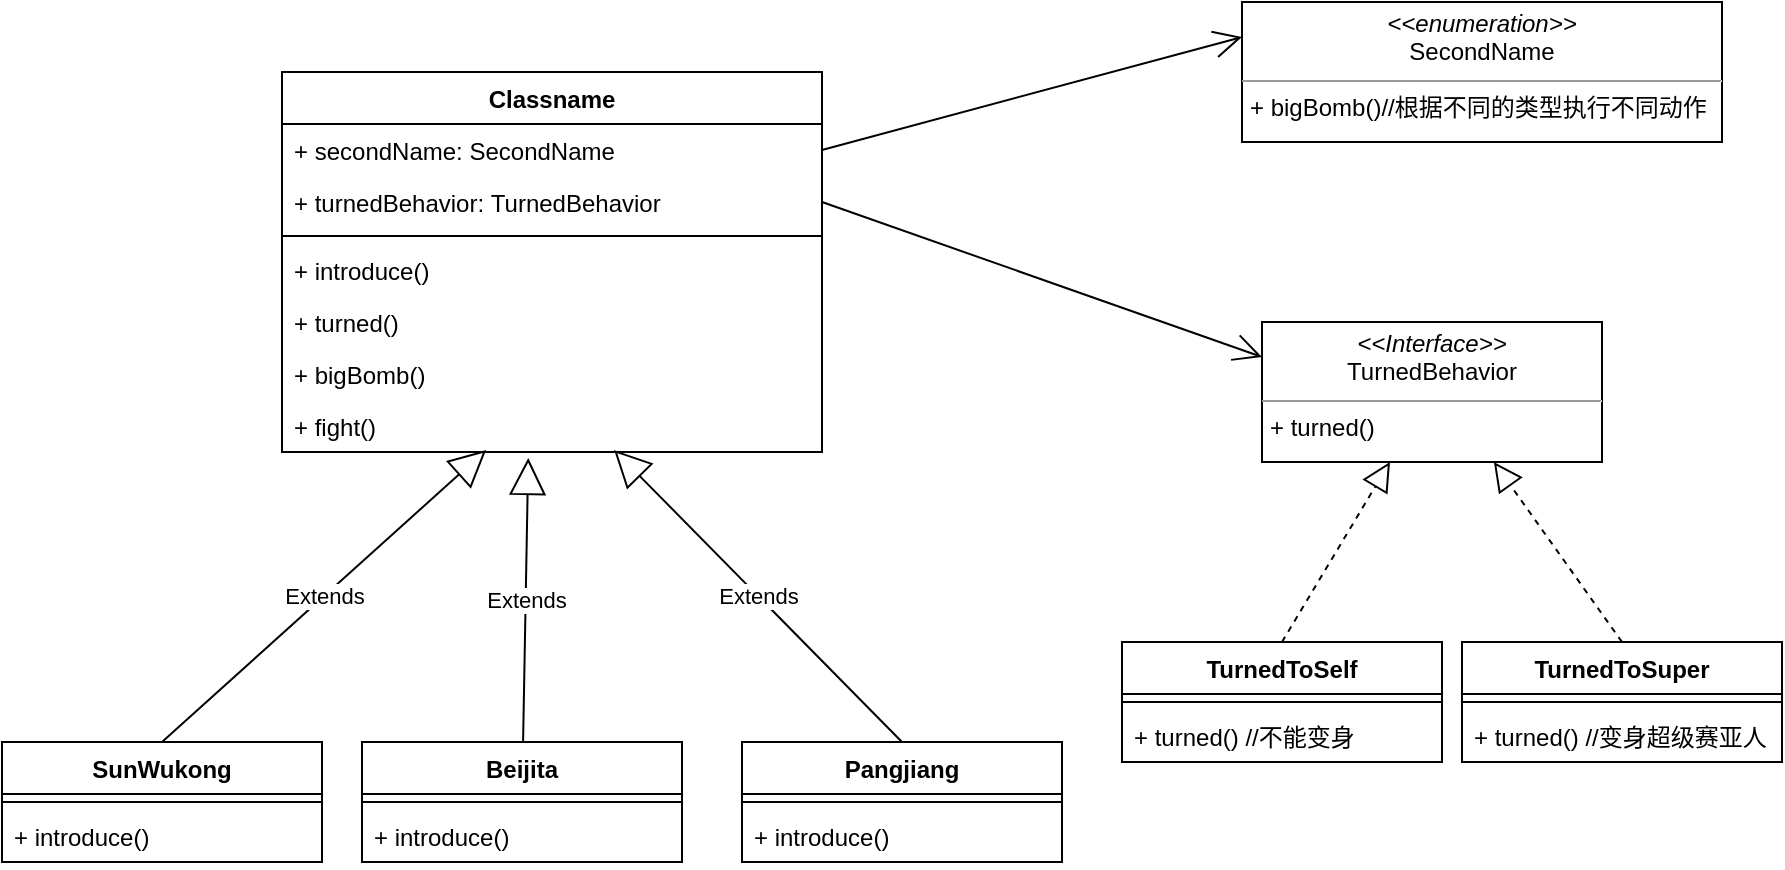 <mxfile version="14.1.8" type="device"><diagram id="C5RBs43oDa-KdzZeNtuy" name="Page-1"><mxGraphModel dx="1106" dy="900" grid="1" gridSize="10" guides="1" tooltips="1" connect="1" arrows="1" fold="1" page="1" pageScale="1" pageWidth="827" pageHeight="1169" math="0" shadow="0"><root><mxCell id="WIyWlLk6GJQsqaUBKTNV-0"/><mxCell id="WIyWlLk6GJQsqaUBKTNV-1" parent="WIyWlLk6GJQsqaUBKTNV-0"/><mxCell id="1z4wR6SGmzXTsgBf_-Y_-12" value="Classname" style="swimlane;fontStyle=1;align=center;verticalAlign=top;childLayout=stackLayout;horizontal=1;startSize=26;horizontalStack=0;resizeParent=1;resizeParentMax=0;resizeLast=0;collapsible=1;marginBottom=0;" vertex="1" parent="WIyWlLk6GJQsqaUBKTNV-1"><mxGeometry x="240" y="395" width="270" height="190" as="geometry"><mxRectangle x="220" y="300" width="100" height="26" as="alternateBounds"/></mxGeometry></mxCell><mxCell id="1z4wR6SGmzXTsgBf_-Y_-17" value="+ secondName: SecondName" style="text;strokeColor=none;fillColor=none;align=left;verticalAlign=top;spacingLeft=4;spacingRight=4;overflow=hidden;rotatable=0;points=[[0,0.5],[1,0.5]];portConstraint=eastwest;" vertex="1" parent="1z4wR6SGmzXTsgBf_-Y_-12"><mxGeometry y="26" width="270" height="26" as="geometry"/></mxCell><mxCell id="1z4wR6SGmzXTsgBf_-Y_-13" value="+ turnedBehavior: TurnedBehavior" style="text;strokeColor=none;fillColor=none;align=left;verticalAlign=top;spacingLeft=4;spacingRight=4;overflow=hidden;rotatable=0;points=[[0,0.5],[1,0.5]];portConstraint=eastwest;" vertex="1" parent="1z4wR6SGmzXTsgBf_-Y_-12"><mxGeometry y="52" width="270" height="26" as="geometry"/></mxCell><mxCell id="1z4wR6SGmzXTsgBf_-Y_-14" value="" style="line;strokeWidth=1;fillColor=none;align=left;verticalAlign=middle;spacingTop=-1;spacingLeft=3;spacingRight=3;rotatable=0;labelPosition=right;points=[];portConstraint=eastwest;" vertex="1" parent="1z4wR6SGmzXTsgBf_-Y_-12"><mxGeometry y="78" width="270" height="8" as="geometry"/></mxCell><mxCell id="1z4wR6SGmzXTsgBf_-Y_-19" value="+ introduce()" style="text;strokeColor=none;fillColor=none;align=left;verticalAlign=top;spacingLeft=4;spacingRight=4;overflow=hidden;rotatable=0;points=[[0,0.5],[1,0.5]];portConstraint=eastwest;" vertex="1" parent="1z4wR6SGmzXTsgBf_-Y_-12"><mxGeometry y="86" width="270" height="26" as="geometry"/></mxCell><mxCell id="1z4wR6SGmzXTsgBf_-Y_-15" value="+ turned()" style="text;strokeColor=none;fillColor=none;align=left;verticalAlign=top;spacingLeft=4;spacingRight=4;overflow=hidden;rotatable=0;points=[[0,0.5],[1,0.5]];portConstraint=eastwest;" vertex="1" parent="1z4wR6SGmzXTsgBf_-Y_-12"><mxGeometry y="112" width="270" height="26" as="geometry"/></mxCell><mxCell id="1z4wR6SGmzXTsgBf_-Y_-20" value="+ bigBomb()" style="text;strokeColor=none;fillColor=none;align=left;verticalAlign=top;spacingLeft=4;spacingRight=4;overflow=hidden;rotatable=0;points=[[0,0.5],[1,0.5]];portConstraint=eastwest;" vertex="1" parent="1z4wR6SGmzXTsgBf_-Y_-12"><mxGeometry y="138" width="270" height="26" as="geometry"/></mxCell><mxCell id="1z4wR6SGmzXTsgBf_-Y_-21" value="+ fight()" style="text;strokeColor=none;fillColor=none;align=left;verticalAlign=top;spacingLeft=4;spacingRight=4;overflow=hidden;rotatable=0;points=[[0,0.5],[1,0.5]];portConstraint=eastwest;" vertex="1" parent="1z4wR6SGmzXTsgBf_-Y_-12"><mxGeometry y="164" width="270" height="26" as="geometry"/></mxCell><mxCell id="1z4wR6SGmzXTsgBf_-Y_-24" value="" style="endArrow=open;endFill=1;endSize=12;html=1;entryX=0;entryY=0.25;entryDx=0;entryDy=0;exitX=1;exitY=0.5;exitDx=0;exitDy=0;" edge="1" parent="WIyWlLk6GJQsqaUBKTNV-1" source="1z4wR6SGmzXTsgBf_-Y_-13" target="1z4wR6SGmzXTsgBf_-Y_-47"><mxGeometry width="160" relative="1" as="geometry"><mxPoint x="460" y="435" as="sourcePoint"/><mxPoint x="650" y="340" as="targetPoint"/></mxGeometry></mxCell><mxCell id="1z4wR6SGmzXTsgBf_-Y_-47" value="&lt;p style=&quot;margin: 0px ; margin-top: 4px ; text-align: center&quot;&gt;&lt;i&gt;&amp;lt;&amp;lt;Interface&amp;gt;&amp;gt;&lt;/i&gt;&lt;br&gt;&lt;span style=&quot;text-align: left&quot;&gt;TurnedBehavior&lt;/span&gt;&lt;br&gt;&lt;/p&gt;&lt;hr size=&quot;1&quot;&gt;&lt;p style=&quot;margin: 0px ; margin-left: 4px&quot;&gt;+ turned()&lt;br&gt;&lt;br&gt;&lt;/p&gt;" style="verticalAlign=top;align=left;overflow=fill;fontSize=12;fontFamily=Helvetica;html=1;" vertex="1" parent="WIyWlLk6GJQsqaUBKTNV-1"><mxGeometry x="730" y="520" width="170" height="70" as="geometry"/></mxCell><mxCell id="1z4wR6SGmzXTsgBf_-Y_-50" value="TurnedToSelf" style="swimlane;fontStyle=1;align=center;verticalAlign=top;childLayout=stackLayout;horizontal=1;startSize=26;horizontalStack=0;resizeParent=1;resizeParentMax=0;resizeLast=0;collapsible=1;marginBottom=0;" vertex="1" parent="WIyWlLk6GJQsqaUBKTNV-1"><mxGeometry x="660" y="680" width="160" height="60" as="geometry"/></mxCell><mxCell id="1z4wR6SGmzXTsgBf_-Y_-52" value="" style="line;strokeWidth=1;fillColor=none;align=left;verticalAlign=middle;spacingTop=-1;spacingLeft=3;spacingRight=3;rotatable=0;labelPosition=right;points=[];portConstraint=eastwest;" vertex="1" parent="1z4wR6SGmzXTsgBf_-Y_-50"><mxGeometry y="26" width="160" height="8" as="geometry"/></mxCell><mxCell id="1z4wR6SGmzXTsgBf_-Y_-53" value="+ turned() //不能变身" style="text;strokeColor=none;fillColor=none;align=left;verticalAlign=top;spacingLeft=4;spacingRight=4;overflow=hidden;rotatable=0;points=[[0,0.5],[1,0.5]];portConstraint=eastwest;" vertex="1" parent="1z4wR6SGmzXTsgBf_-Y_-50"><mxGeometry y="34" width="160" height="26" as="geometry"/></mxCell><mxCell id="1z4wR6SGmzXTsgBf_-Y_-54" value="" style="endArrow=block;dashed=1;endFill=0;endSize=12;html=1;exitX=0.5;exitY=0;exitDx=0;exitDy=0;" edge="1" parent="WIyWlLk6GJQsqaUBKTNV-1" source="1z4wR6SGmzXTsgBf_-Y_-50" target="1z4wR6SGmzXTsgBf_-Y_-47"><mxGeometry width="160" relative="1" as="geometry"><mxPoint x="550" y="780" as="sourcePoint"/><mxPoint x="710" y="780" as="targetPoint"/></mxGeometry></mxCell><mxCell id="1z4wR6SGmzXTsgBf_-Y_-55" value="TurnedToSuper" style="swimlane;fontStyle=1;align=center;verticalAlign=top;childLayout=stackLayout;horizontal=1;startSize=26;horizontalStack=0;resizeParent=1;resizeParentMax=0;resizeLast=0;collapsible=1;marginBottom=0;" vertex="1" parent="WIyWlLk6GJQsqaUBKTNV-1"><mxGeometry x="830" y="680" width="160" height="60" as="geometry"/></mxCell><mxCell id="1z4wR6SGmzXTsgBf_-Y_-56" value="" style="line;strokeWidth=1;fillColor=none;align=left;verticalAlign=middle;spacingTop=-1;spacingLeft=3;spacingRight=3;rotatable=0;labelPosition=right;points=[];portConstraint=eastwest;" vertex="1" parent="1z4wR6SGmzXTsgBf_-Y_-55"><mxGeometry y="26" width="160" height="8" as="geometry"/></mxCell><mxCell id="1z4wR6SGmzXTsgBf_-Y_-57" value="+ turned() //变身超级赛亚人" style="text;strokeColor=none;fillColor=none;align=left;verticalAlign=top;spacingLeft=4;spacingRight=4;overflow=hidden;rotatable=0;points=[[0,0.5],[1,0.5]];portConstraint=eastwest;" vertex="1" parent="1z4wR6SGmzXTsgBf_-Y_-55"><mxGeometry y="34" width="160" height="26" as="geometry"/></mxCell><mxCell id="1z4wR6SGmzXTsgBf_-Y_-58" value="" style="endArrow=block;dashed=1;endFill=0;endSize=12;html=1;exitX=0.5;exitY=0;exitDx=0;exitDy=0;entryX=0.682;entryY=1;entryDx=0;entryDy=0;entryPerimeter=0;" edge="1" parent="WIyWlLk6GJQsqaUBKTNV-1" source="1z4wR6SGmzXTsgBf_-Y_-55" target="1z4wR6SGmzXTsgBf_-Y_-47"><mxGeometry width="160" relative="1" as="geometry"><mxPoint x="750" y="690" as="sourcePoint"/><mxPoint x="804" y="600" as="targetPoint"/></mxGeometry></mxCell><mxCell id="1z4wR6SGmzXTsgBf_-Y_-59" value="&lt;p style=&quot;margin: 0px ; margin-top: 4px ; text-align: center&quot;&gt;&lt;i&gt;&amp;lt;&amp;lt;enumeration&amp;gt;&amp;gt;&lt;/i&gt;&lt;br&gt;&lt;span style=&quot;text-align: left&quot;&gt;SecondName&lt;/span&gt;&lt;br&gt;&lt;/p&gt;&lt;hr size=&quot;1&quot;&gt;&lt;p style=&quot;margin: 0px ; margin-left: 4px&quot;&gt;+ bigBomb()//根据不同的类型执行不同动作&lt;br&gt;&lt;br&gt;&lt;/p&gt;" style="verticalAlign=top;align=left;overflow=fill;fontSize=12;fontFamily=Helvetica;html=1;" vertex="1" parent="WIyWlLk6GJQsqaUBKTNV-1"><mxGeometry x="720" y="360" width="240" height="70" as="geometry"/></mxCell><mxCell id="1z4wR6SGmzXTsgBf_-Y_-60" value="" style="endArrow=open;endFill=1;endSize=12;html=1;entryX=0;entryY=0.25;entryDx=0;entryDy=0;exitX=1;exitY=0.5;exitDx=0;exitDy=0;" edge="1" parent="WIyWlLk6GJQsqaUBKTNV-1" source="1z4wR6SGmzXTsgBf_-Y_-17" target="1z4wR6SGmzXTsgBf_-Y_-59"><mxGeometry width="160" relative="1" as="geometry"><mxPoint x="470" y="445" as="sourcePoint"/><mxPoint x="740" y="565" as="targetPoint"/></mxGeometry></mxCell><mxCell id="1z4wR6SGmzXTsgBf_-Y_-62" value="SunWukong" style="swimlane;fontStyle=1;align=center;verticalAlign=top;childLayout=stackLayout;horizontal=1;startSize=26;horizontalStack=0;resizeParent=1;resizeParentMax=0;resizeLast=0;collapsible=1;marginBottom=0;" vertex="1" parent="WIyWlLk6GJQsqaUBKTNV-1"><mxGeometry x="100" y="730" width="160" height="60" as="geometry"/></mxCell><mxCell id="1z4wR6SGmzXTsgBf_-Y_-64" value="" style="line;strokeWidth=1;fillColor=none;align=left;verticalAlign=middle;spacingTop=-1;spacingLeft=3;spacingRight=3;rotatable=0;labelPosition=right;points=[];portConstraint=eastwest;" vertex="1" parent="1z4wR6SGmzXTsgBf_-Y_-62"><mxGeometry y="26" width="160" height="8" as="geometry"/></mxCell><mxCell id="1z4wR6SGmzXTsgBf_-Y_-65" value="+ introduce()" style="text;strokeColor=none;fillColor=none;align=left;verticalAlign=top;spacingLeft=4;spacingRight=4;overflow=hidden;rotatable=0;points=[[0,0.5],[1,0.5]];portConstraint=eastwest;" vertex="1" parent="1z4wR6SGmzXTsgBf_-Y_-62"><mxGeometry y="34" width="160" height="26" as="geometry"/></mxCell><mxCell id="1z4wR6SGmzXTsgBf_-Y_-66" value="Beijita" style="swimlane;fontStyle=1;align=center;verticalAlign=top;childLayout=stackLayout;horizontal=1;startSize=26;horizontalStack=0;resizeParent=1;resizeParentMax=0;resizeLast=0;collapsible=1;marginBottom=0;" vertex="1" parent="WIyWlLk6GJQsqaUBKTNV-1"><mxGeometry x="280" y="730" width="160" height="60" as="geometry"/></mxCell><mxCell id="1z4wR6SGmzXTsgBf_-Y_-67" value="" style="line;strokeWidth=1;fillColor=none;align=left;verticalAlign=middle;spacingTop=-1;spacingLeft=3;spacingRight=3;rotatable=0;labelPosition=right;points=[];portConstraint=eastwest;" vertex="1" parent="1z4wR6SGmzXTsgBf_-Y_-66"><mxGeometry y="26" width="160" height="8" as="geometry"/></mxCell><mxCell id="1z4wR6SGmzXTsgBf_-Y_-68" value="+ introduce()" style="text;strokeColor=none;fillColor=none;align=left;verticalAlign=top;spacingLeft=4;spacingRight=4;overflow=hidden;rotatable=0;points=[[0,0.5],[1,0.5]];portConstraint=eastwest;" vertex="1" parent="1z4wR6SGmzXTsgBf_-Y_-66"><mxGeometry y="34" width="160" height="26" as="geometry"/></mxCell><mxCell id="1z4wR6SGmzXTsgBf_-Y_-69" value="Pangjiang" style="swimlane;fontStyle=1;align=center;verticalAlign=top;childLayout=stackLayout;horizontal=1;startSize=26;horizontalStack=0;resizeParent=1;resizeParentMax=0;resizeLast=0;collapsible=1;marginBottom=0;" vertex="1" parent="WIyWlLk6GJQsqaUBKTNV-1"><mxGeometry x="470" y="730" width="160" height="60" as="geometry"/></mxCell><mxCell id="1z4wR6SGmzXTsgBf_-Y_-70" value="" style="line;strokeWidth=1;fillColor=none;align=left;verticalAlign=middle;spacingTop=-1;spacingLeft=3;spacingRight=3;rotatable=0;labelPosition=right;points=[];portConstraint=eastwest;" vertex="1" parent="1z4wR6SGmzXTsgBf_-Y_-69"><mxGeometry y="26" width="160" height="8" as="geometry"/></mxCell><mxCell id="1z4wR6SGmzXTsgBf_-Y_-71" value="+ introduce()" style="text;strokeColor=none;fillColor=none;align=left;verticalAlign=top;spacingLeft=4;spacingRight=4;overflow=hidden;rotatable=0;points=[[0,0.5],[1,0.5]];portConstraint=eastwest;" vertex="1" parent="1z4wR6SGmzXTsgBf_-Y_-69"><mxGeometry y="34" width="160" height="26" as="geometry"/></mxCell><mxCell id="1z4wR6SGmzXTsgBf_-Y_-72" value="Extends" style="endArrow=block;endSize=16;endFill=0;html=1;exitX=0.5;exitY=0;exitDx=0;exitDy=0;entryX=0.378;entryY=0.962;entryDx=0;entryDy=0;entryPerimeter=0;" edge="1" parent="WIyWlLk6GJQsqaUBKTNV-1" source="1z4wR6SGmzXTsgBf_-Y_-62" target="1z4wR6SGmzXTsgBf_-Y_-21"><mxGeometry width="160" relative="1" as="geometry"><mxPoint x="160" y="670" as="sourcePoint"/><mxPoint x="320" y="670" as="targetPoint"/></mxGeometry></mxCell><mxCell id="1z4wR6SGmzXTsgBf_-Y_-74" value="Extends" style="endArrow=block;endSize=16;endFill=0;html=1;entryX=0.456;entryY=1.115;entryDx=0;entryDy=0;entryPerimeter=0;" edge="1" parent="WIyWlLk6GJQsqaUBKTNV-1" source="1z4wR6SGmzXTsgBf_-Y_-66" target="1z4wR6SGmzXTsgBf_-Y_-21"><mxGeometry width="160" relative="1" as="geometry"><mxPoint x="190" y="740" as="sourcePoint"/><mxPoint x="357.876" y="560" as="targetPoint"/></mxGeometry></mxCell><mxCell id="1z4wR6SGmzXTsgBf_-Y_-75" value="Extends" style="endArrow=block;endSize=16;endFill=0;html=1;exitX=0.5;exitY=0;exitDx=0;exitDy=0;entryX=0.615;entryY=0.962;entryDx=0;entryDy=0;entryPerimeter=0;" edge="1" parent="WIyWlLk6GJQsqaUBKTNV-1" source="1z4wR6SGmzXTsgBf_-Y_-69" target="1z4wR6SGmzXTsgBf_-Y_-21"><mxGeometry width="160" relative="1" as="geometry"><mxPoint x="369.155" y="740" as="sourcePoint"/><mxPoint x="364.06" y="559.012" as="targetPoint"/></mxGeometry></mxCell></root></mxGraphModel></diagram></mxfile>